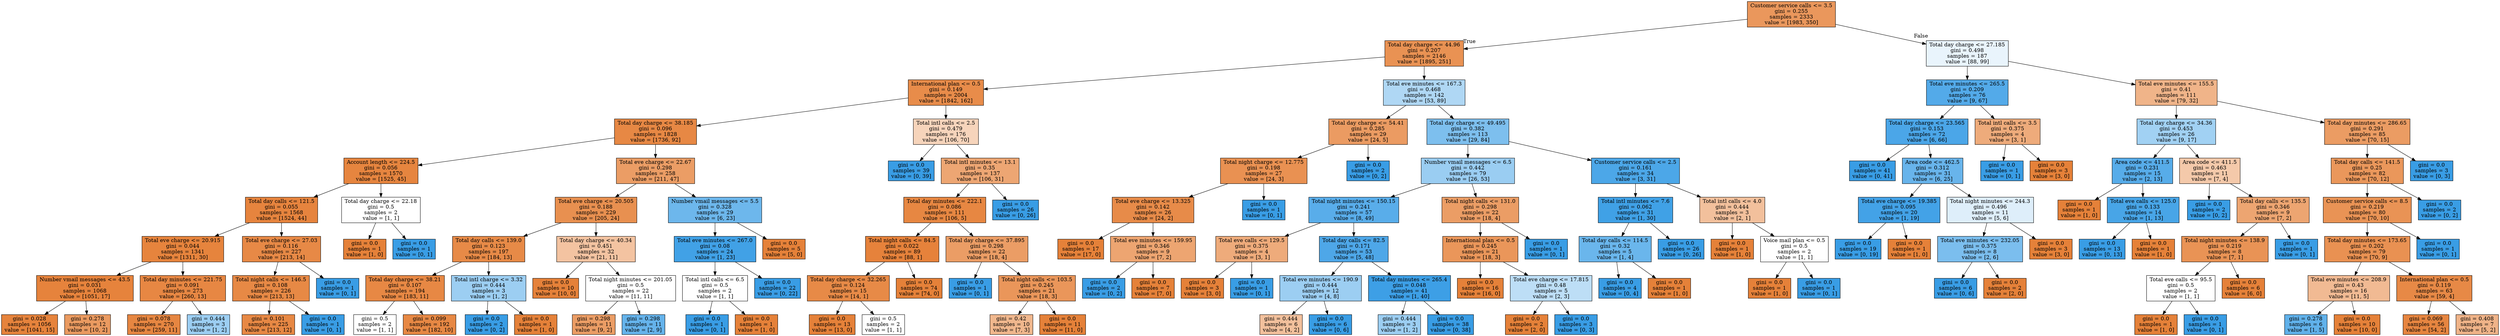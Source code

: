 digraph Tree {
node [shape=box, style="filled", color="black"] ;
0 [label="Customer service calls <= 3.5\ngini = 0.255\nsamples = 2333\nvalue = [1983, 350]", fillcolor="#e58139d2"] ;
1 [label="Total day charge <= 44.96\ngini = 0.207\nsamples = 2146\nvalue = [1895, 251]", fillcolor="#e58139dd"] ;
0 -> 1 [labeldistance=2.5, labelangle=45, headlabel="True"] ;
2 [label="International plan <= 0.5\ngini = 0.149\nsamples = 2004\nvalue = [1842, 162]", fillcolor="#e58139e9"] ;
1 -> 2 ;
3 [label="Total day charge <= 38.185\ngini = 0.096\nsamples = 1828\nvalue = [1736, 92]", fillcolor="#e58139f1"] ;
2 -> 3 ;
4 [label="Account length <= 224.5\ngini = 0.056\nsamples = 1570\nvalue = [1525, 45]", fillcolor="#e58139f7"] ;
3 -> 4 ;
5 [label="Total day calls <= 121.5\ngini = 0.055\nsamples = 1568\nvalue = [1524, 44]", fillcolor="#e58139f8"] ;
4 -> 5 ;
6 [label="Total eve charge <= 20.915\ngini = 0.044\nsamples = 1341\nvalue = [1311, 30]", fillcolor="#e58139f9"] ;
5 -> 6 ;
7 [label="Number vmail messages <= 43.5\ngini = 0.031\nsamples = 1068\nvalue = [1051, 17]", fillcolor="#e58139fb"] ;
6 -> 7 ;
8 [label="gini = 0.028\nsamples = 1056\nvalue = [1041, 15]", fillcolor="#e58139fb"] ;
7 -> 8 ;
9 [label="gini = 0.278\nsamples = 12\nvalue = [10, 2]", fillcolor="#e58139cc"] ;
7 -> 9 ;
10 [label="Total day minutes <= 221.75\ngini = 0.091\nsamples = 273\nvalue = [260, 13]", fillcolor="#e58139f2"] ;
6 -> 10 ;
11 [label="gini = 0.078\nsamples = 270\nvalue = [259, 11]", fillcolor="#e58139f4"] ;
10 -> 11 ;
12 [label="gini = 0.444\nsamples = 3\nvalue = [1, 2]", fillcolor="#399de57f"] ;
10 -> 12 ;
13 [label="Total eve charge <= 27.03\ngini = 0.116\nsamples = 227\nvalue = [213, 14]", fillcolor="#e58139ee"] ;
5 -> 13 ;
14 [label="Total night calls <= 146.5\ngini = 0.108\nsamples = 226\nvalue = [213, 13]", fillcolor="#e58139ef"] ;
13 -> 14 ;
15 [label="gini = 0.101\nsamples = 225\nvalue = [213, 12]", fillcolor="#e58139f1"] ;
14 -> 15 ;
16 [label="gini = 0.0\nsamples = 1\nvalue = [0, 1]", fillcolor="#399de5ff"] ;
14 -> 16 ;
17 [label="gini = 0.0\nsamples = 1\nvalue = [0, 1]", fillcolor="#399de5ff"] ;
13 -> 17 ;
18 [label="Total day charge <= 22.18\ngini = 0.5\nsamples = 2\nvalue = [1, 1]", fillcolor="#e5813900"] ;
4 -> 18 ;
19 [label="gini = 0.0\nsamples = 1\nvalue = [1, 0]", fillcolor="#e58139ff"] ;
18 -> 19 ;
20 [label="gini = 0.0\nsamples = 1\nvalue = [0, 1]", fillcolor="#399de5ff"] ;
18 -> 20 ;
21 [label="Total eve charge <= 22.67\ngini = 0.298\nsamples = 258\nvalue = [211, 47]", fillcolor="#e58139c6"] ;
3 -> 21 ;
22 [label="Total eve charge <= 20.505\ngini = 0.188\nsamples = 229\nvalue = [205, 24]", fillcolor="#e58139e1"] ;
21 -> 22 ;
23 [label="Total day calls <= 139.0\ngini = 0.123\nsamples = 197\nvalue = [184, 13]", fillcolor="#e58139ed"] ;
22 -> 23 ;
24 [label="Total day charge <= 38.21\ngini = 0.107\nsamples = 194\nvalue = [183, 11]", fillcolor="#e58139f0"] ;
23 -> 24 ;
25 [label="gini = 0.5\nsamples = 2\nvalue = [1, 1]", fillcolor="#e5813900"] ;
24 -> 25 ;
26 [label="gini = 0.099\nsamples = 192\nvalue = [182, 10]", fillcolor="#e58139f1"] ;
24 -> 26 ;
27 [label="Total intl charge <= 3.32\ngini = 0.444\nsamples = 3\nvalue = [1, 2]", fillcolor="#399de57f"] ;
23 -> 27 ;
28 [label="gini = 0.0\nsamples = 2\nvalue = [0, 2]", fillcolor="#399de5ff"] ;
27 -> 28 ;
29 [label="gini = 0.0\nsamples = 1\nvalue = [1, 0]", fillcolor="#e58139ff"] ;
27 -> 29 ;
30 [label="Total day charge <= 40.34\ngini = 0.451\nsamples = 32\nvalue = [21, 11]", fillcolor="#e5813979"] ;
22 -> 30 ;
31 [label="gini = 0.0\nsamples = 10\nvalue = [10, 0]", fillcolor="#e58139ff"] ;
30 -> 31 ;
32 [label="Total night minutes <= 201.05\ngini = 0.5\nsamples = 22\nvalue = [11, 11]", fillcolor="#e5813900"] ;
30 -> 32 ;
33 [label="gini = 0.298\nsamples = 11\nvalue = [9, 2]", fillcolor="#e58139c6"] ;
32 -> 33 ;
34 [label="gini = 0.298\nsamples = 11\nvalue = [2, 9]", fillcolor="#399de5c6"] ;
32 -> 34 ;
35 [label="Number vmail messages <= 5.5\ngini = 0.328\nsamples = 29\nvalue = [6, 23]", fillcolor="#399de5bc"] ;
21 -> 35 ;
36 [label="Total eve minutes <= 267.0\ngini = 0.08\nsamples = 24\nvalue = [1, 23]", fillcolor="#399de5f4"] ;
35 -> 36 ;
37 [label="Total intl calls <= 6.5\ngini = 0.5\nsamples = 2\nvalue = [1, 1]", fillcolor="#e5813900"] ;
36 -> 37 ;
38 [label="gini = 0.0\nsamples = 1\nvalue = [0, 1]", fillcolor="#399de5ff"] ;
37 -> 38 ;
39 [label="gini = 0.0\nsamples = 1\nvalue = [1, 0]", fillcolor="#e58139ff"] ;
37 -> 39 ;
40 [label="gini = 0.0\nsamples = 22\nvalue = [0, 22]", fillcolor="#399de5ff"] ;
36 -> 40 ;
41 [label="gini = 0.0\nsamples = 5\nvalue = [5, 0]", fillcolor="#e58139ff"] ;
35 -> 41 ;
42 [label="Total intl calls <= 2.5\ngini = 0.479\nsamples = 176\nvalue = [106, 70]", fillcolor="#e5813957"] ;
2 -> 42 ;
43 [label="gini = 0.0\nsamples = 39\nvalue = [0, 39]", fillcolor="#399de5ff"] ;
42 -> 43 ;
44 [label="Total intl minutes <= 13.1\ngini = 0.35\nsamples = 137\nvalue = [106, 31]", fillcolor="#e58139b4"] ;
42 -> 44 ;
45 [label="Total day minutes <= 222.1\ngini = 0.086\nsamples = 111\nvalue = [106, 5]", fillcolor="#e58139f3"] ;
44 -> 45 ;
46 [label="Total night calls <= 84.5\ngini = 0.022\nsamples = 89\nvalue = [88, 1]", fillcolor="#e58139fc"] ;
45 -> 46 ;
47 [label="Total day charge <= 32.265\ngini = 0.124\nsamples = 15\nvalue = [14, 1]", fillcolor="#e58139ed"] ;
46 -> 47 ;
48 [label="gini = 0.0\nsamples = 13\nvalue = [13, 0]", fillcolor="#e58139ff"] ;
47 -> 48 ;
49 [label="gini = 0.5\nsamples = 2\nvalue = [1, 1]", fillcolor="#e5813900"] ;
47 -> 49 ;
50 [label="gini = 0.0\nsamples = 74\nvalue = [74, 0]", fillcolor="#e58139ff"] ;
46 -> 50 ;
51 [label="Total day charge <= 37.895\ngini = 0.298\nsamples = 22\nvalue = [18, 4]", fillcolor="#e58139c6"] ;
45 -> 51 ;
52 [label="gini = 0.0\nsamples = 1\nvalue = [0, 1]", fillcolor="#399de5ff"] ;
51 -> 52 ;
53 [label="Total night calls <= 103.5\ngini = 0.245\nsamples = 21\nvalue = [18, 3]", fillcolor="#e58139d4"] ;
51 -> 53 ;
54 [label="gini = 0.42\nsamples = 10\nvalue = [7, 3]", fillcolor="#e5813992"] ;
53 -> 54 ;
55 [label="gini = 0.0\nsamples = 11\nvalue = [11, 0]", fillcolor="#e58139ff"] ;
53 -> 55 ;
56 [label="gini = 0.0\nsamples = 26\nvalue = [0, 26]", fillcolor="#399de5ff"] ;
44 -> 56 ;
57 [label="Total eve minutes <= 167.3\ngini = 0.468\nsamples = 142\nvalue = [53, 89]", fillcolor="#399de567"] ;
1 -> 57 ;
58 [label="Total day charge <= 54.41\ngini = 0.285\nsamples = 29\nvalue = [24, 5]", fillcolor="#e58139ca"] ;
57 -> 58 ;
59 [label="Total night charge <= 12.775\ngini = 0.198\nsamples = 27\nvalue = [24, 3]", fillcolor="#e58139df"] ;
58 -> 59 ;
60 [label="Total eve charge <= 13.325\ngini = 0.142\nsamples = 26\nvalue = [24, 2]", fillcolor="#e58139ea"] ;
59 -> 60 ;
61 [label="gini = 0.0\nsamples = 17\nvalue = [17, 0]", fillcolor="#e58139ff"] ;
60 -> 61 ;
62 [label="Total eve minutes <= 159.95\ngini = 0.346\nsamples = 9\nvalue = [7, 2]", fillcolor="#e58139b6"] ;
60 -> 62 ;
63 [label="gini = 0.0\nsamples = 2\nvalue = [0, 2]", fillcolor="#399de5ff"] ;
62 -> 63 ;
64 [label="gini = 0.0\nsamples = 7\nvalue = [7, 0]", fillcolor="#e58139ff"] ;
62 -> 64 ;
65 [label="gini = 0.0\nsamples = 1\nvalue = [0, 1]", fillcolor="#399de5ff"] ;
59 -> 65 ;
66 [label="gini = 0.0\nsamples = 2\nvalue = [0, 2]", fillcolor="#399de5ff"] ;
58 -> 66 ;
67 [label="Total day charge <= 49.495\ngini = 0.382\nsamples = 113\nvalue = [29, 84]", fillcolor="#399de5a7"] ;
57 -> 67 ;
68 [label="Number vmail messages <= 6.5\ngini = 0.442\nsamples = 79\nvalue = [26, 53]", fillcolor="#399de582"] ;
67 -> 68 ;
69 [label="Total night minutes <= 150.15\ngini = 0.241\nsamples = 57\nvalue = [8, 49]", fillcolor="#399de5d5"] ;
68 -> 69 ;
70 [label="Total eve calls <= 129.5\ngini = 0.375\nsamples = 4\nvalue = [3, 1]", fillcolor="#e58139aa"] ;
69 -> 70 ;
71 [label="gini = 0.0\nsamples = 3\nvalue = [3, 0]", fillcolor="#e58139ff"] ;
70 -> 71 ;
72 [label="gini = 0.0\nsamples = 1\nvalue = [0, 1]", fillcolor="#399de5ff"] ;
70 -> 72 ;
73 [label="Total day calls <= 82.5\ngini = 0.171\nsamples = 53\nvalue = [5, 48]", fillcolor="#399de5e4"] ;
69 -> 73 ;
74 [label="Total eve minutes <= 190.9\ngini = 0.444\nsamples = 12\nvalue = [4, 8]", fillcolor="#399de57f"] ;
73 -> 74 ;
75 [label="gini = 0.444\nsamples = 6\nvalue = [4, 2]", fillcolor="#e581397f"] ;
74 -> 75 ;
76 [label="gini = 0.0\nsamples = 6\nvalue = [0, 6]", fillcolor="#399de5ff"] ;
74 -> 76 ;
77 [label="Total day minutes <= 265.4\ngini = 0.048\nsamples = 41\nvalue = [1, 40]", fillcolor="#399de5f9"] ;
73 -> 77 ;
78 [label="gini = 0.444\nsamples = 3\nvalue = [1, 2]", fillcolor="#399de57f"] ;
77 -> 78 ;
79 [label="gini = 0.0\nsamples = 38\nvalue = [0, 38]", fillcolor="#399de5ff"] ;
77 -> 79 ;
80 [label="Total night calls <= 131.0\ngini = 0.298\nsamples = 22\nvalue = [18, 4]", fillcolor="#e58139c6"] ;
68 -> 80 ;
81 [label="International plan <= 0.5\ngini = 0.245\nsamples = 21\nvalue = [18, 3]", fillcolor="#e58139d4"] ;
80 -> 81 ;
82 [label="gini = 0.0\nsamples = 16\nvalue = [16, 0]", fillcolor="#e58139ff"] ;
81 -> 82 ;
83 [label="Total eve charge <= 17.815\ngini = 0.48\nsamples = 5\nvalue = [2, 3]", fillcolor="#399de555"] ;
81 -> 83 ;
84 [label="gini = 0.0\nsamples = 2\nvalue = [2, 0]", fillcolor="#e58139ff"] ;
83 -> 84 ;
85 [label="gini = 0.0\nsamples = 3\nvalue = [0, 3]", fillcolor="#399de5ff"] ;
83 -> 85 ;
86 [label="gini = 0.0\nsamples = 1\nvalue = [0, 1]", fillcolor="#399de5ff"] ;
80 -> 86 ;
87 [label="Customer service calls <= 2.5\ngini = 0.161\nsamples = 34\nvalue = [3, 31]", fillcolor="#399de5e6"] ;
67 -> 87 ;
88 [label="Total intl minutes <= 7.6\ngini = 0.062\nsamples = 31\nvalue = [1, 30]", fillcolor="#399de5f6"] ;
87 -> 88 ;
89 [label="Total day calls <= 114.5\ngini = 0.32\nsamples = 5\nvalue = [1, 4]", fillcolor="#399de5bf"] ;
88 -> 89 ;
90 [label="gini = 0.0\nsamples = 4\nvalue = [0, 4]", fillcolor="#399de5ff"] ;
89 -> 90 ;
91 [label="gini = 0.0\nsamples = 1\nvalue = [1, 0]", fillcolor="#e58139ff"] ;
89 -> 91 ;
92 [label="gini = 0.0\nsamples = 26\nvalue = [0, 26]", fillcolor="#399de5ff"] ;
88 -> 92 ;
93 [label="Total intl calls <= 4.0\ngini = 0.444\nsamples = 3\nvalue = [2, 1]", fillcolor="#e581397f"] ;
87 -> 93 ;
94 [label="gini = 0.0\nsamples = 1\nvalue = [1, 0]", fillcolor="#e58139ff"] ;
93 -> 94 ;
95 [label="Voice mail plan <= 0.5\ngini = 0.5\nsamples = 2\nvalue = [1, 1]", fillcolor="#e5813900"] ;
93 -> 95 ;
96 [label="gini = 0.0\nsamples = 1\nvalue = [1, 0]", fillcolor="#e58139ff"] ;
95 -> 96 ;
97 [label="gini = 0.0\nsamples = 1\nvalue = [0, 1]", fillcolor="#399de5ff"] ;
95 -> 97 ;
98 [label="Total day charge <= 27.185\ngini = 0.498\nsamples = 187\nvalue = [88, 99]", fillcolor="#399de51c"] ;
0 -> 98 [labeldistance=2.5, labelangle=-45, headlabel="False"] ;
99 [label="Total eve minutes <= 265.5\ngini = 0.209\nsamples = 76\nvalue = [9, 67]", fillcolor="#399de5dd"] ;
98 -> 99 ;
100 [label="Total day charge <= 23.565\ngini = 0.153\nsamples = 72\nvalue = [6, 66]", fillcolor="#399de5e8"] ;
99 -> 100 ;
101 [label="gini = 0.0\nsamples = 41\nvalue = [0, 41]", fillcolor="#399de5ff"] ;
100 -> 101 ;
102 [label="Area code <= 462.5\ngini = 0.312\nsamples = 31\nvalue = [6, 25]", fillcolor="#399de5c2"] ;
100 -> 102 ;
103 [label="Total eve charge <= 19.385\ngini = 0.095\nsamples = 20\nvalue = [1, 19]", fillcolor="#399de5f2"] ;
102 -> 103 ;
104 [label="gini = 0.0\nsamples = 19\nvalue = [0, 19]", fillcolor="#399de5ff"] ;
103 -> 104 ;
105 [label="gini = 0.0\nsamples = 1\nvalue = [1, 0]", fillcolor="#e58139ff"] ;
103 -> 105 ;
106 [label="Total night minutes <= 244.3\ngini = 0.496\nsamples = 11\nvalue = [5, 6]", fillcolor="#399de52a"] ;
102 -> 106 ;
107 [label="Total eve minutes <= 232.05\ngini = 0.375\nsamples = 8\nvalue = [2, 6]", fillcolor="#399de5aa"] ;
106 -> 107 ;
108 [label="gini = 0.0\nsamples = 6\nvalue = [0, 6]", fillcolor="#399de5ff"] ;
107 -> 108 ;
109 [label="gini = 0.0\nsamples = 2\nvalue = [2, 0]", fillcolor="#e58139ff"] ;
107 -> 109 ;
110 [label="gini = 0.0\nsamples = 3\nvalue = [3, 0]", fillcolor="#e58139ff"] ;
106 -> 110 ;
111 [label="Total intl calls <= 3.5\ngini = 0.375\nsamples = 4\nvalue = [3, 1]", fillcolor="#e58139aa"] ;
99 -> 111 ;
112 [label="gini = 0.0\nsamples = 1\nvalue = [0, 1]", fillcolor="#399de5ff"] ;
111 -> 112 ;
113 [label="gini = 0.0\nsamples = 3\nvalue = [3, 0]", fillcolor="#e58139ff"] ;
111 -> 113 ;
114 [label="Total eve minutes <= 155.5\ngini = 0.41\nsamples = 111\nvalue = [79, 32]", fillcolor="#e5813998"] ;
98 -> 114 ;
115 [label="Total day charge <= 34.36\ngini = 0.453\nsamples = 26\nvalue = [9, 17]", fillcolor="#399de578"] ;
114 -> 115 ;
116 [label="Area code <= 411.5\ngini = 0.231\nsamples = 15\nvalue = [2, 13]", fillcolor="#399de5d8"] ;
115 -> 116 ;
117 [label="gini = 0.0\nsamples = 1\nvalue = [1, 0]", fillcolor="#e58139ff"] ;
116 -> 117 ;
118 [label="Total eve calls <= 125.0\ngini = 0.133\nsamples = 14\nvalue = [1, 13]", fillcolor="#399de5eb"] ;
116 -> 118 ;
119 [label="gini = 0.0\nsamples = 13\nvalue = [0, 13]", fillcolor="#399de5ff"] ;
118 -> 119 ;
120 [label="gini = 0.0\nsamples = 1\nvalue = [1, 0]", fillcolor="#e58139ff"] ;
118 -> 120 ;
121 [label="Area code <= 411.5\ngini = 0.463\nsamples = 11\nvalue = [7, 4]", fillcolor="#e581396d"] ;
115 -> 121 ;
122 [label="gini = 0.0\nsamples = 2\nvalue = [0, 2]", fillcolor="#399de5ff"] ;
121 -> 122 ;
123 [label="Total day calls <= 135.5\ngini = 0.346\nsamples = 9\nvalue = [7, 2]", fillcolor="#e58139b6"] ;
121 -> 123 ;
124 [label="Total night minutes <= 138.9\ngini = 0.219\nsamples = 8\nvalue = [7, 1]", fillcolor="#e58139db"] ;
123 -> 124 ;
125 [label="Total eve calls <= 95.5\ngini = 0.5\nsamples = 2\nvalue = [1, 1]", fillcolor="#e5813900"] ;
124 -> 125 ;
126 [label="gini = 0.0\nsamples = 1\nvalue = [1, 0]", fillcolor="#e58139ff"] ;
125 -> 126 ;
127 [label="gini = 0.0\nsamples = 1\nvalue = [0, 1]", fillcolor="#399de5ff"] ;
125 -> 127 ;
128 [label="gini = 0.0\nsamples = 6\nvalue = [6, 0]", fillcolor="#e58139ff"] ;
124 -> 128 ;
129 [label="gini = 0.0\nsamples = 1\nvalue = [0, 1]", fillcolor="#399de5ff"] ;
123 -> 129 ;
130 [label="Total day minutes <= 286.65\ngini = 0.291\nsamples = 85\nvalue = [70, 15]", fillcolor="#e58139c8"] ;
114 -> 130 ;
131 [label="Total day calls <= 141.5\ngini = 0.25\nsamples = 82\nvalue = [70, 12]", fillcolor="#e58139d3"] ;
130 -> 131 ;
132 [label="Customer service calls <= 8.5\ngini = 0.219\nsamples = 80\nvalue = [70, 10]", fillcolor="#e58139db"] ;
131 -> 132 ;
133 [label="Total day minutes <= 173.65\ngini = 0.202\nsamples = 79\nvalue = [70, 9]", fillcolor="#e58139de"] ;
132 -> 133 ;
134 [label="Total eve minutes <= 208.9\ngini = 0.43\nsamples = 16\nvalue = [11, 5]", fillcolor="#e581398b"] ;
133 -> 134 ;
135 [label="gini = 0.278\nsamples = 6\nvalue = [1, 5]", fillcolor="#399de5cc"] ;
134 -> 135 ;
136 [label="gini = 0.0\nsamples = 10\nvalue = [10, 0]", fillcolor="#e58139ff"] ;
134 -> 136 ;
137 [label="International plan <= 0.5\ngini = 0.119\nsamples = 63\nvalue = [59, 4]", fillcolor="#e58139ee"] ;
133 -> 137 ;
138 [label="gini = 0.069\nsamples = 56\nvalue = [54, 2]", fillcolor="#e58139f6"] ;
137 -> 138 ;
139 [label="gini = 0.408\nsamples = 7\nvalue = [5, 2]", fillcolor="#e5813999"] ;
137 -> 139 ;
140 [label="gini = 0.0\nsamples = 1\nvalue = [0, 1]", fillcolor="#399de5ff"] ;
132 -> 140 ;
141 [label="gini = 0.0\nsamples = 2\nvalue = [0, 2]", fillcolor="#399de5ff"] ;
131 -> 141 ;
142 [label="gini = 0.0\nsamples = 3\nvalue = [0, 3]", fillcolor="#399de5ff"] ;
130 -> 142 ;
}